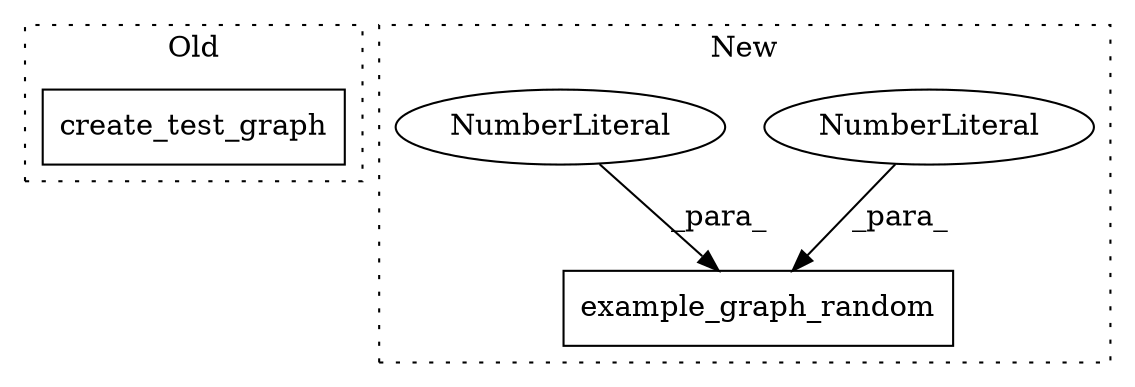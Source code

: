 digraph G {
subgraph cluster0 {
1 [label="create_test_graph" a="32" s="17031,17053" l="18,1" shape="box"];
label = "Old";
style="dotted";
}
subgraph cluster1 {
2 [label="example_graph_random" a="32" s="17043,17074" l="21,1" shape="box"];
3 [label="NumberLiteral" a="34" s="17067" l="3" shape="ellipse"];
4 [label="NumberLiteral" a="34" s="17071" l="1" shape="ellipse"];
label = "New";
style="dotted";
}
3 -> 2 [label="_para_"];
4 -> 2 [label="_para_"];
}